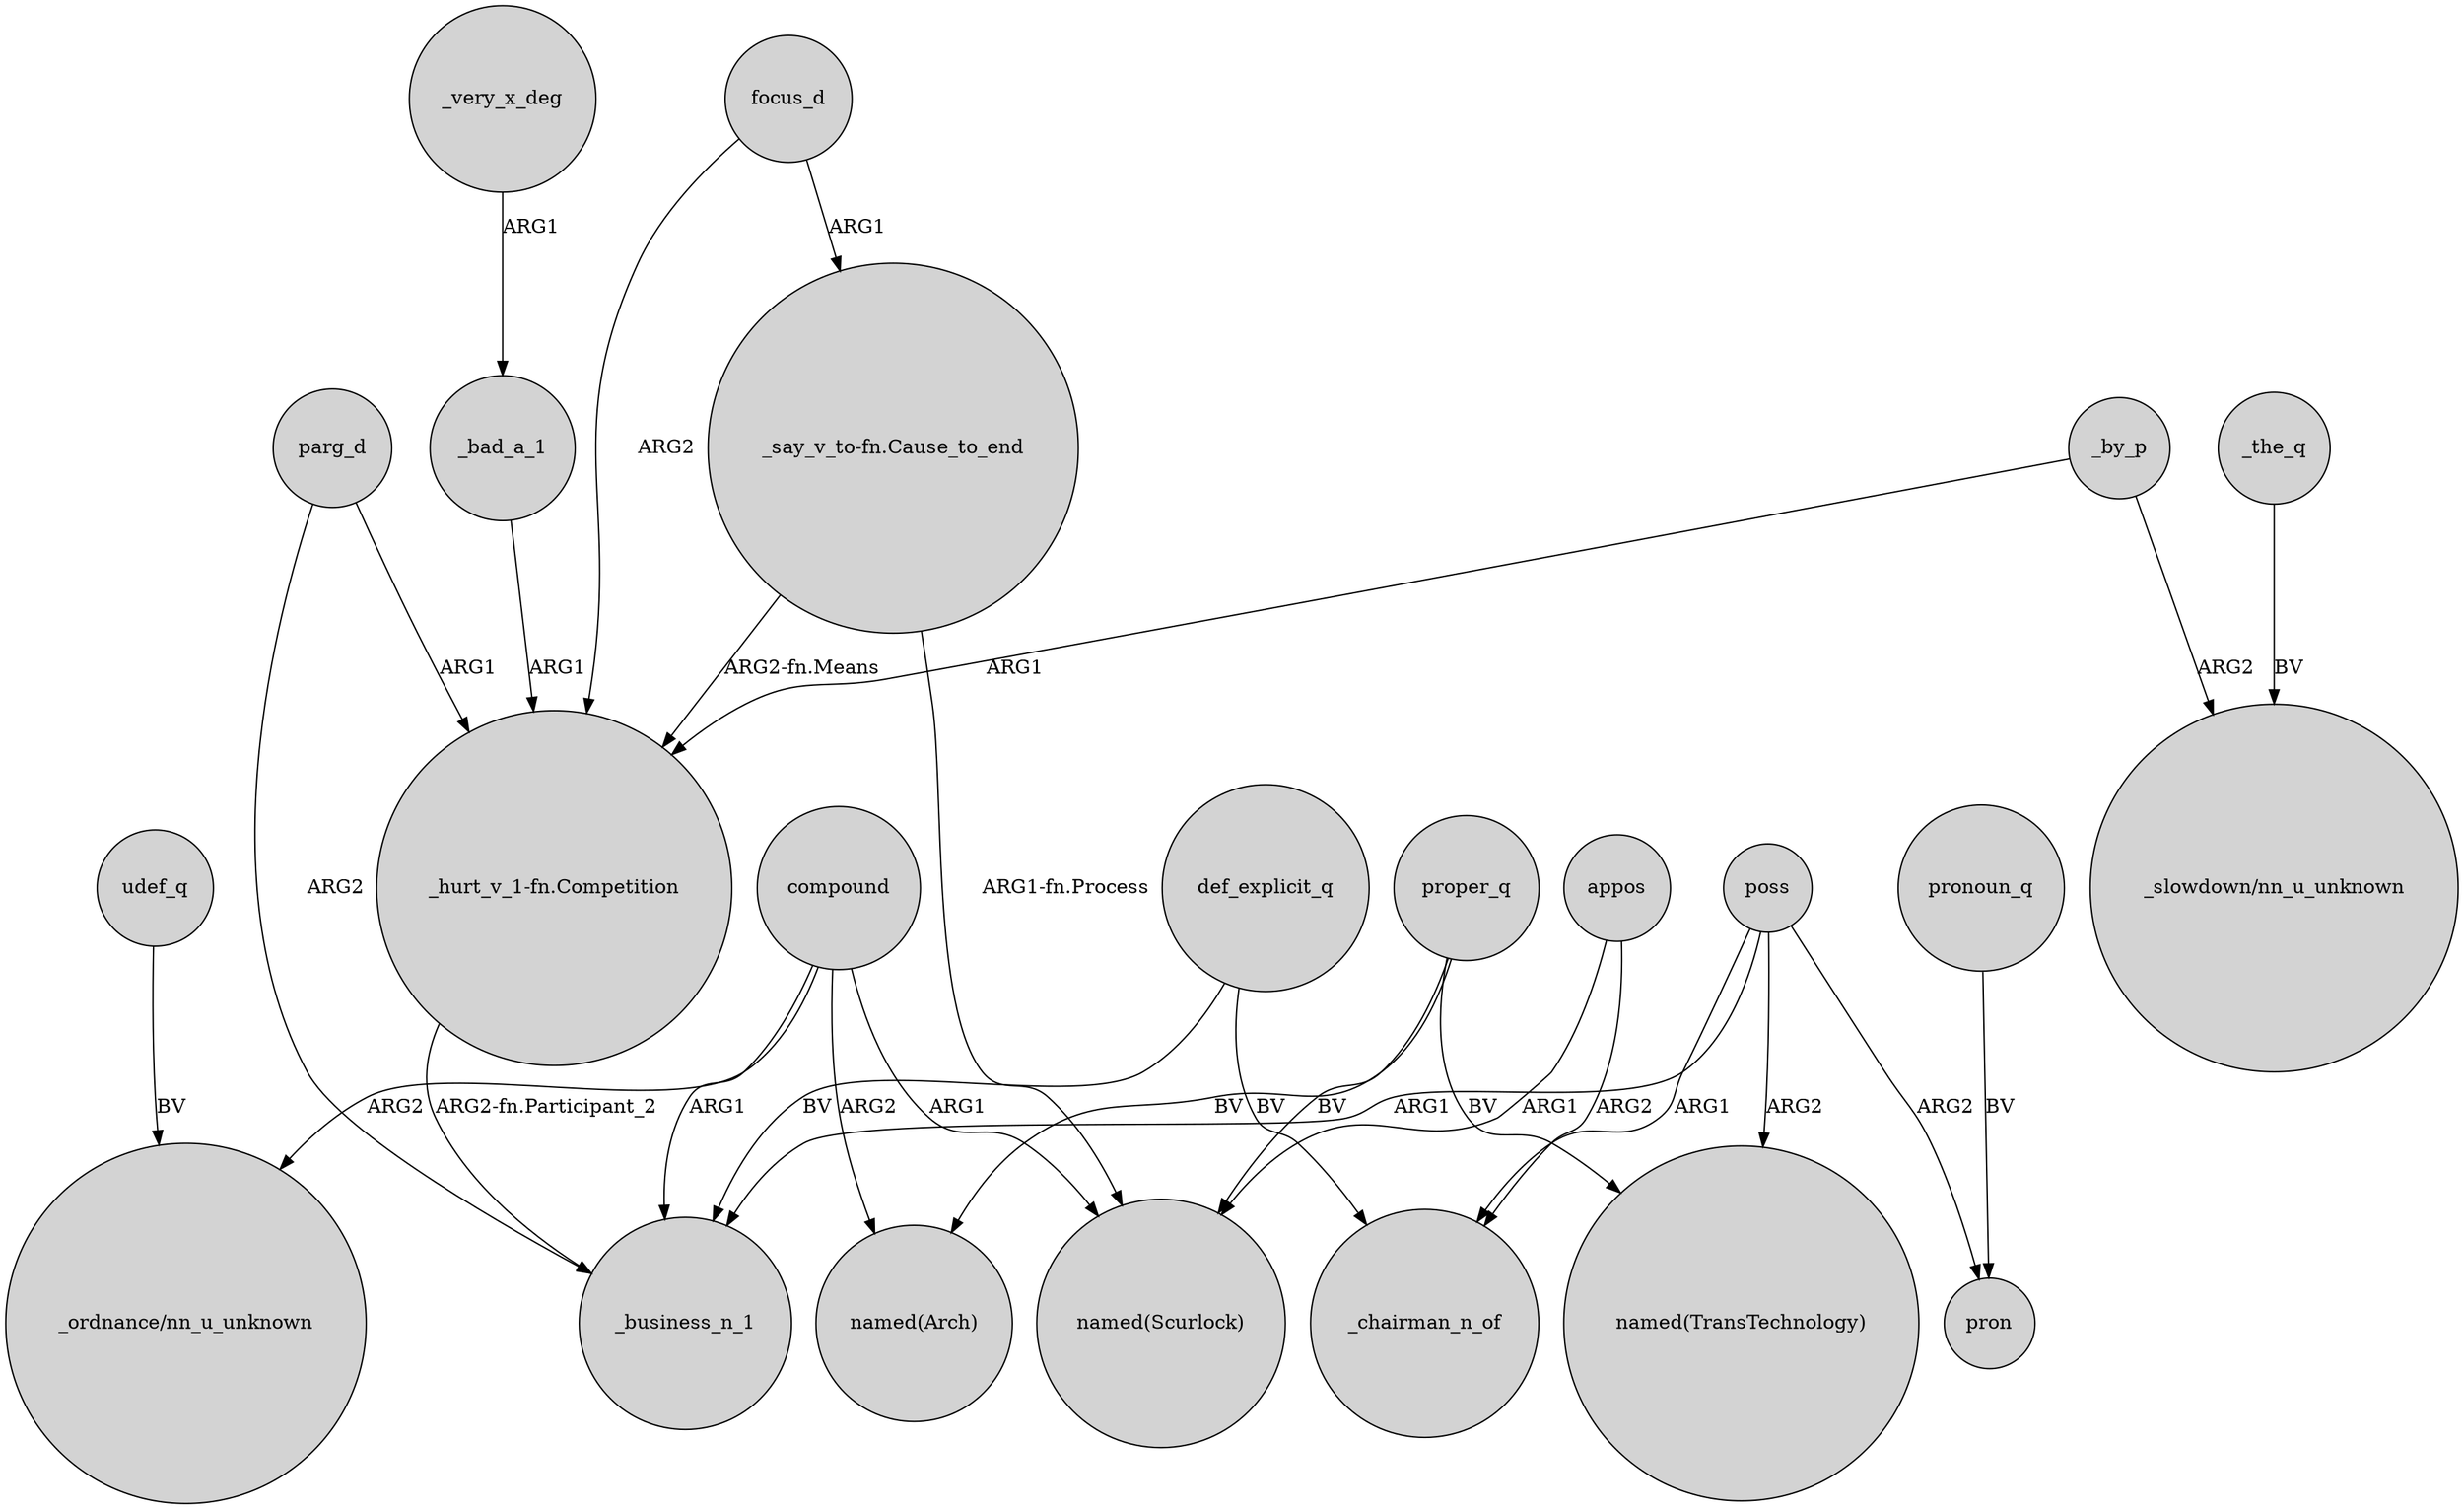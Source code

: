 digraph {
	node [shape=circle style=filled]
	def_explicit_q -> _business_n_1 [label=BV]
	focus_d -> "_hurt_v_1-fn.Competition" [label=ARG2]
	"_say_v_to-fn.Cause_to_end" -> "_hurt_v_1-fn.Competition" [label="ARG2-fn.Means"]
	poss -> _business_n_1 [label=ARG1]
	focus_d -> "_say_v_to-fn.Cause_to_end" [label=ARG1]
	compound -> "named(Arch)" [label=ARG2]
	proper_q -> "named(Arch)" [label=BV]
	_the_q -> "_slowdown/nn_u_unknown" [label=BV]
	"_hurt_v_1-fn.Competition" -> _business_n_1 [label="ARG2-fn.Participant_2"]
	proper_q -> "named(Scurlock)" [label=BV]
	compound -> "_ordnance/nn_u_unknown" [label=ARG2]
	compound -> "named(Scurlock)" [label=ARG1]
	parg_d -> _business_n_1 [label=ARG2]
	def_explicit_q -> _chairman_n_of [label=BV]
	appos -> "named(Scurlock)" [label=ARG1]
	pronoun_q -> pron [label=BV]
	poss -> "named(TransTechnology)" [label=ARG2]
	"_say_v_to-fn.Cause_to_end" -> "named(Scurlock)" [label="ARG1-fn.Process"]
	poss -> pron [label=ARG2]
	parg_d -> "_hurt_v_1-fn.Competition" [label=ARG1]
	proper_q -> "named(TransTechnology)" [label=BV]
	_bad_a_1 -> "_hurt_v_1-fn.Competition" [label=ARG1]
	_by_p -> "_hurt_v_1-fn.Competition" [label=ARG1]
	appos -> _chairman_n_of [label=ARG2]
	compound -> _business_n_1 [label=ARG1]
	_by_p -> "_slowdown/nn_u_unknown" [label=ARG2]
	_very_x_deg -> _bad_a_1 [label=ARG1]
	poss -> _chairman_n_of [label=ARG1]
	udef_q -> "_ordnance/nn_u_unknown" [label=BV]
}
